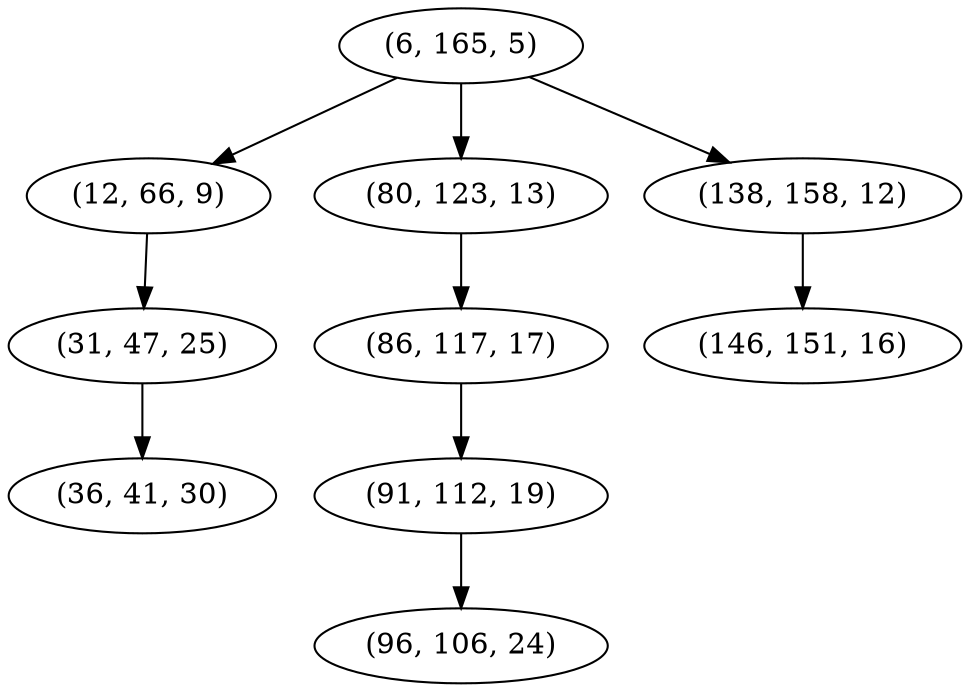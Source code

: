 digraph tree {
    "(6, 165, 5)";
    "(12, 66, 9)";
    "(31, 47, 25)";
    "(36, 41, 30)";
    "(80, 123, 13)";
    "(86, 117, 17)";
    "(91, 112, 19)";
    "(96, 106, 24)";
    "(138, 158, 12)";
    "(146, 151, 16)";
    "(6, 165, 5)" -> "(12, 66, 9)";
    "(6, 165, 5)" -> "(80, 123, 13)";
    "(6, 165, 5)" -> "(138, 158, 12)";
    "(12, 66, 9)" -> "(31, 47, 25)";
    "(31, 47, 25)" -> "(36, 41, 30)";
    "(80, 123, 13)" -> "(86, 117, 17)";
    "(86, 117, 17)" -> "(91, 112, 19)";
    "(91, 112, 19)" -> "(96, 106, 24)";
    "(138, 158, 12)" -> "(146, 151, 16)";
}
